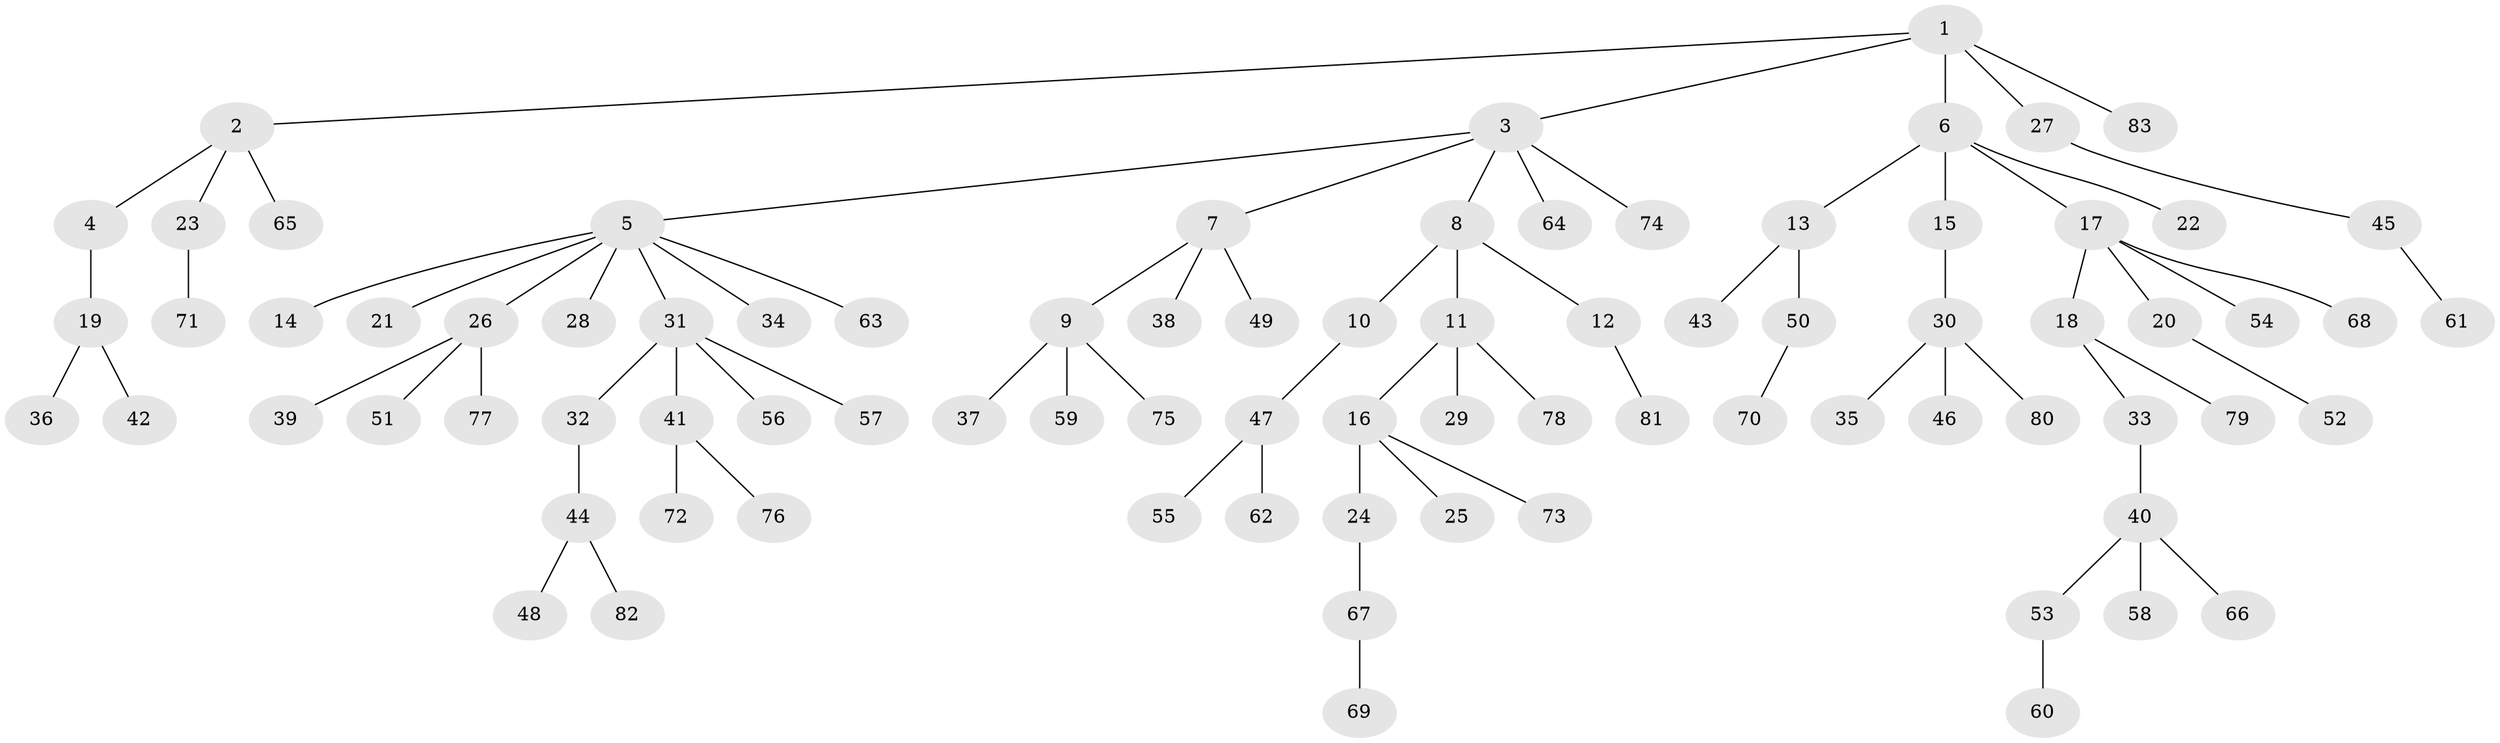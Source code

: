 // Generated by graph-tools (version 1.1) at 2025/53/03/09/25 04:53:14]
// undirected, 83 vertices, 82 edges
graph export_dot {
graph [start="1"]
  node [color=gray90,style=filled];
  1;
  2;
  3;
  4;
  5;
  6;
  7;
  8;
  9;
  10;
  11;
  12;
  13;
  14;
  15;
  16;
  17;
  18;
  19;
  20;
  21;
  22;
  23;
  24;
  25;
  26;
  27;
  28;
  29;
  30;
  31;
  32;
  33;
  34;
  35;
  36;
  37;
  38;
  39;
  40;
  41;
  42;
  43;
  44;
  45;
  46;
  47;
  48;
  49;
  50;
  51;
  52;
  53;
  54;
  55;
  56;
  57;
  58;
  59;
  60;
  61;
  62;
  63;
  64;
  65;
  66;
  67;
  68;
  69;
  70;
  71;
  72;
  73;
  74;
  75;
  76;
  77;
  78;
  79;
  80;
  81;
  82;
  83;
  1 -- 2;
  1 -- 3;
  1 -- 6;
  1 -- 27;
  1 -- 83;
  2 -- 4;
  2 -- 23;
  2 -- 65;
  3 -- 5;
  3 -- 7;
  3 -- 8;
  3 -- 64;
  3 -- 74;
  4 -- 19;
  5 -- 14;
  5 -- 21;
  5 -- 26;
  5 -- 28;
  5 -- 31;
  5 -- 34;
  5 -- 63;
  6 -- 13;
  6 -- 15;
  6 -- 17;
  6 -- 22;
  7 -- 9;
  7 -- 38;
  7 -- 49;
  8 -- 10;
  8 -- 11;
  8 -- 12;
  9 -- 37;
  9 -- 59;
  9 -- 75;
  10 -- 47;
  11 -- 16;
  11 -- 29;
  11 -- 78;
  12 -- 81;
  13 -- 43;
  13 -- 50;
  15 -- 30;
  16 -- 24;
  16 -- 25;
  16 -- 73;
  17 -- 18;
  17 -- 20;
  17 -- 54;
  17 -- 68;
  18 -- 33;
  18 -- 79;
  19 -- 36;
  19 -- 42;
  20 -- 52;
  23 -- 71;
  24 -- 67;
  26 -- 39;
  26 -- 51;
  26 -- 77;
  27 -- 45;
  30 -- 35;
  30 -- 46;
  30 -- 80;
  31 -- 32;
  31 -- 41;
  31 -- 56;
  31 -- 57;
  32 -- 44;
  33 -- 40;
  40 -- 53;
  40 -- 58;
  40 -- 66;
  41 -- 72;
  41 -- 76;
  44 -- 48;
  44 -- 82;
  45 -- 61;
  47 -- 55;
  47 -- 62;
  50 -- 70;
  53 -- 60;
  67 -- 69;
}

